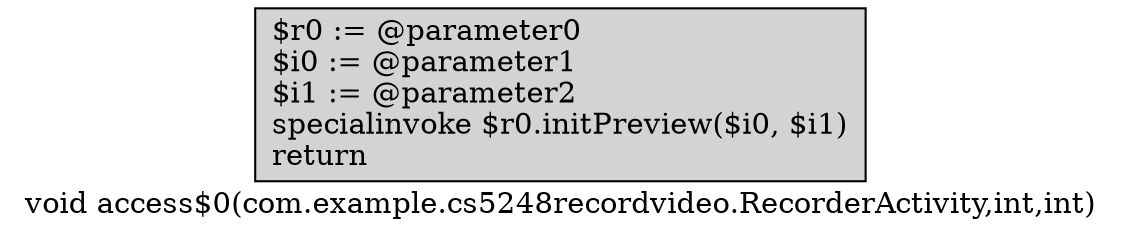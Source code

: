 digraph "void access$0(com.example.cs5248recordvideo.RecorderActivity,int,int)" {
    label="void access$0(com.example.cs5248recordvideo.RecorderActivity,int,int)";
    node [shape=box];
    "0" [style=filled,fillcolor=gray,style=filled,fillcolor=lightgray,label="$r0 := @parameter0\l$i0 := @parameter1\l$i1 := @parameter2\lspecialinvoke $r0.initPreview($i0, $i1)\lreturn\l",];
}
